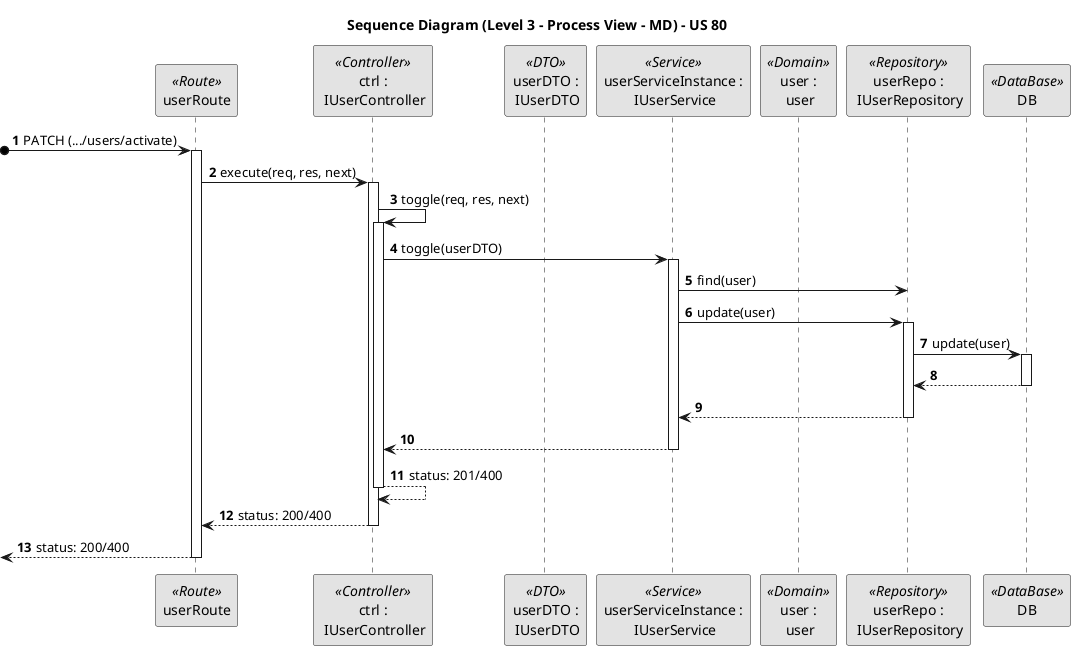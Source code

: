 @startuml
skinparam monochrome true
skinparam packageStyle rectangle
skinparam shadowing false

title Sequence Diagram (Level 3 - Process View - MD) - US 80
autonumber

participant "userRoute" as Route <<Route>>
participant "ctrl :\n IUserController" as Controller <<Controller>>
participant "userDTO :\n IUserDTO" as UserDTO <<DTO>>
participant "userServiceInstance :\n IUserService" as Service <<Service>>
participant "user :\n user" as User <<Domain>>
participant "userRepo :\n IUserRepository" as Repo <<Repository>>
participant "DB" as DB <<DataBase>>

?o-> Route : PATCH (.../users/activate)
activate Route

    Route -> Controller : execute(req, res, next)
    activate Controller
        Controller -> Controller : toggle(req, res, next)
        activate Controller
            Controller -> Service : toggle(userDTO)

            activate Service
                Service -> Repo : find(user)
                Service -> Repo : update(user)
                activate Repo
                    Repo -> DB : update(user)
                    activate DB
                    DB --> Repo :
                    deactivate DB
                    Repo --> Service :
                deactivate Repo
                Service --> Controller :
            deactivate Service

            Controller --> Controller : status: 201/400
        deactivate Controller
    Controller --> Route : status: 200/400
    deactivate Controller

<-- Route : status: 200/400
deactivate Route

@enduml